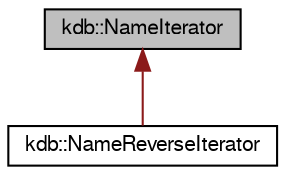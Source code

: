 digraph "kdb::NameIterator"
{
  edge [fontname="FreeSans",fontsize="10",labelfontname="FreeSans",labelfontsize="10"];
  node [fontname="FreeSans",fontsize="10",shape=record];
  Node1 [label="kdb::NameIterator",height=0.2,width=0.4,color="black", fillcolor="grey75", style="filled" fontcolor="black"];
  Node1 -> Node2 [dir="back",color="firebrick4",fontsize="10",style="solid",fontname="FreeSans"];
  Node2 [label="kdb::NameReverseIterator",height=0.2,width=0.4,color="black", fillcolor="white", style="filled",URL="$classkdb_1_1NameReverseIterator.html",tooltip="For C++ reverse Iteration over Names."];
}
